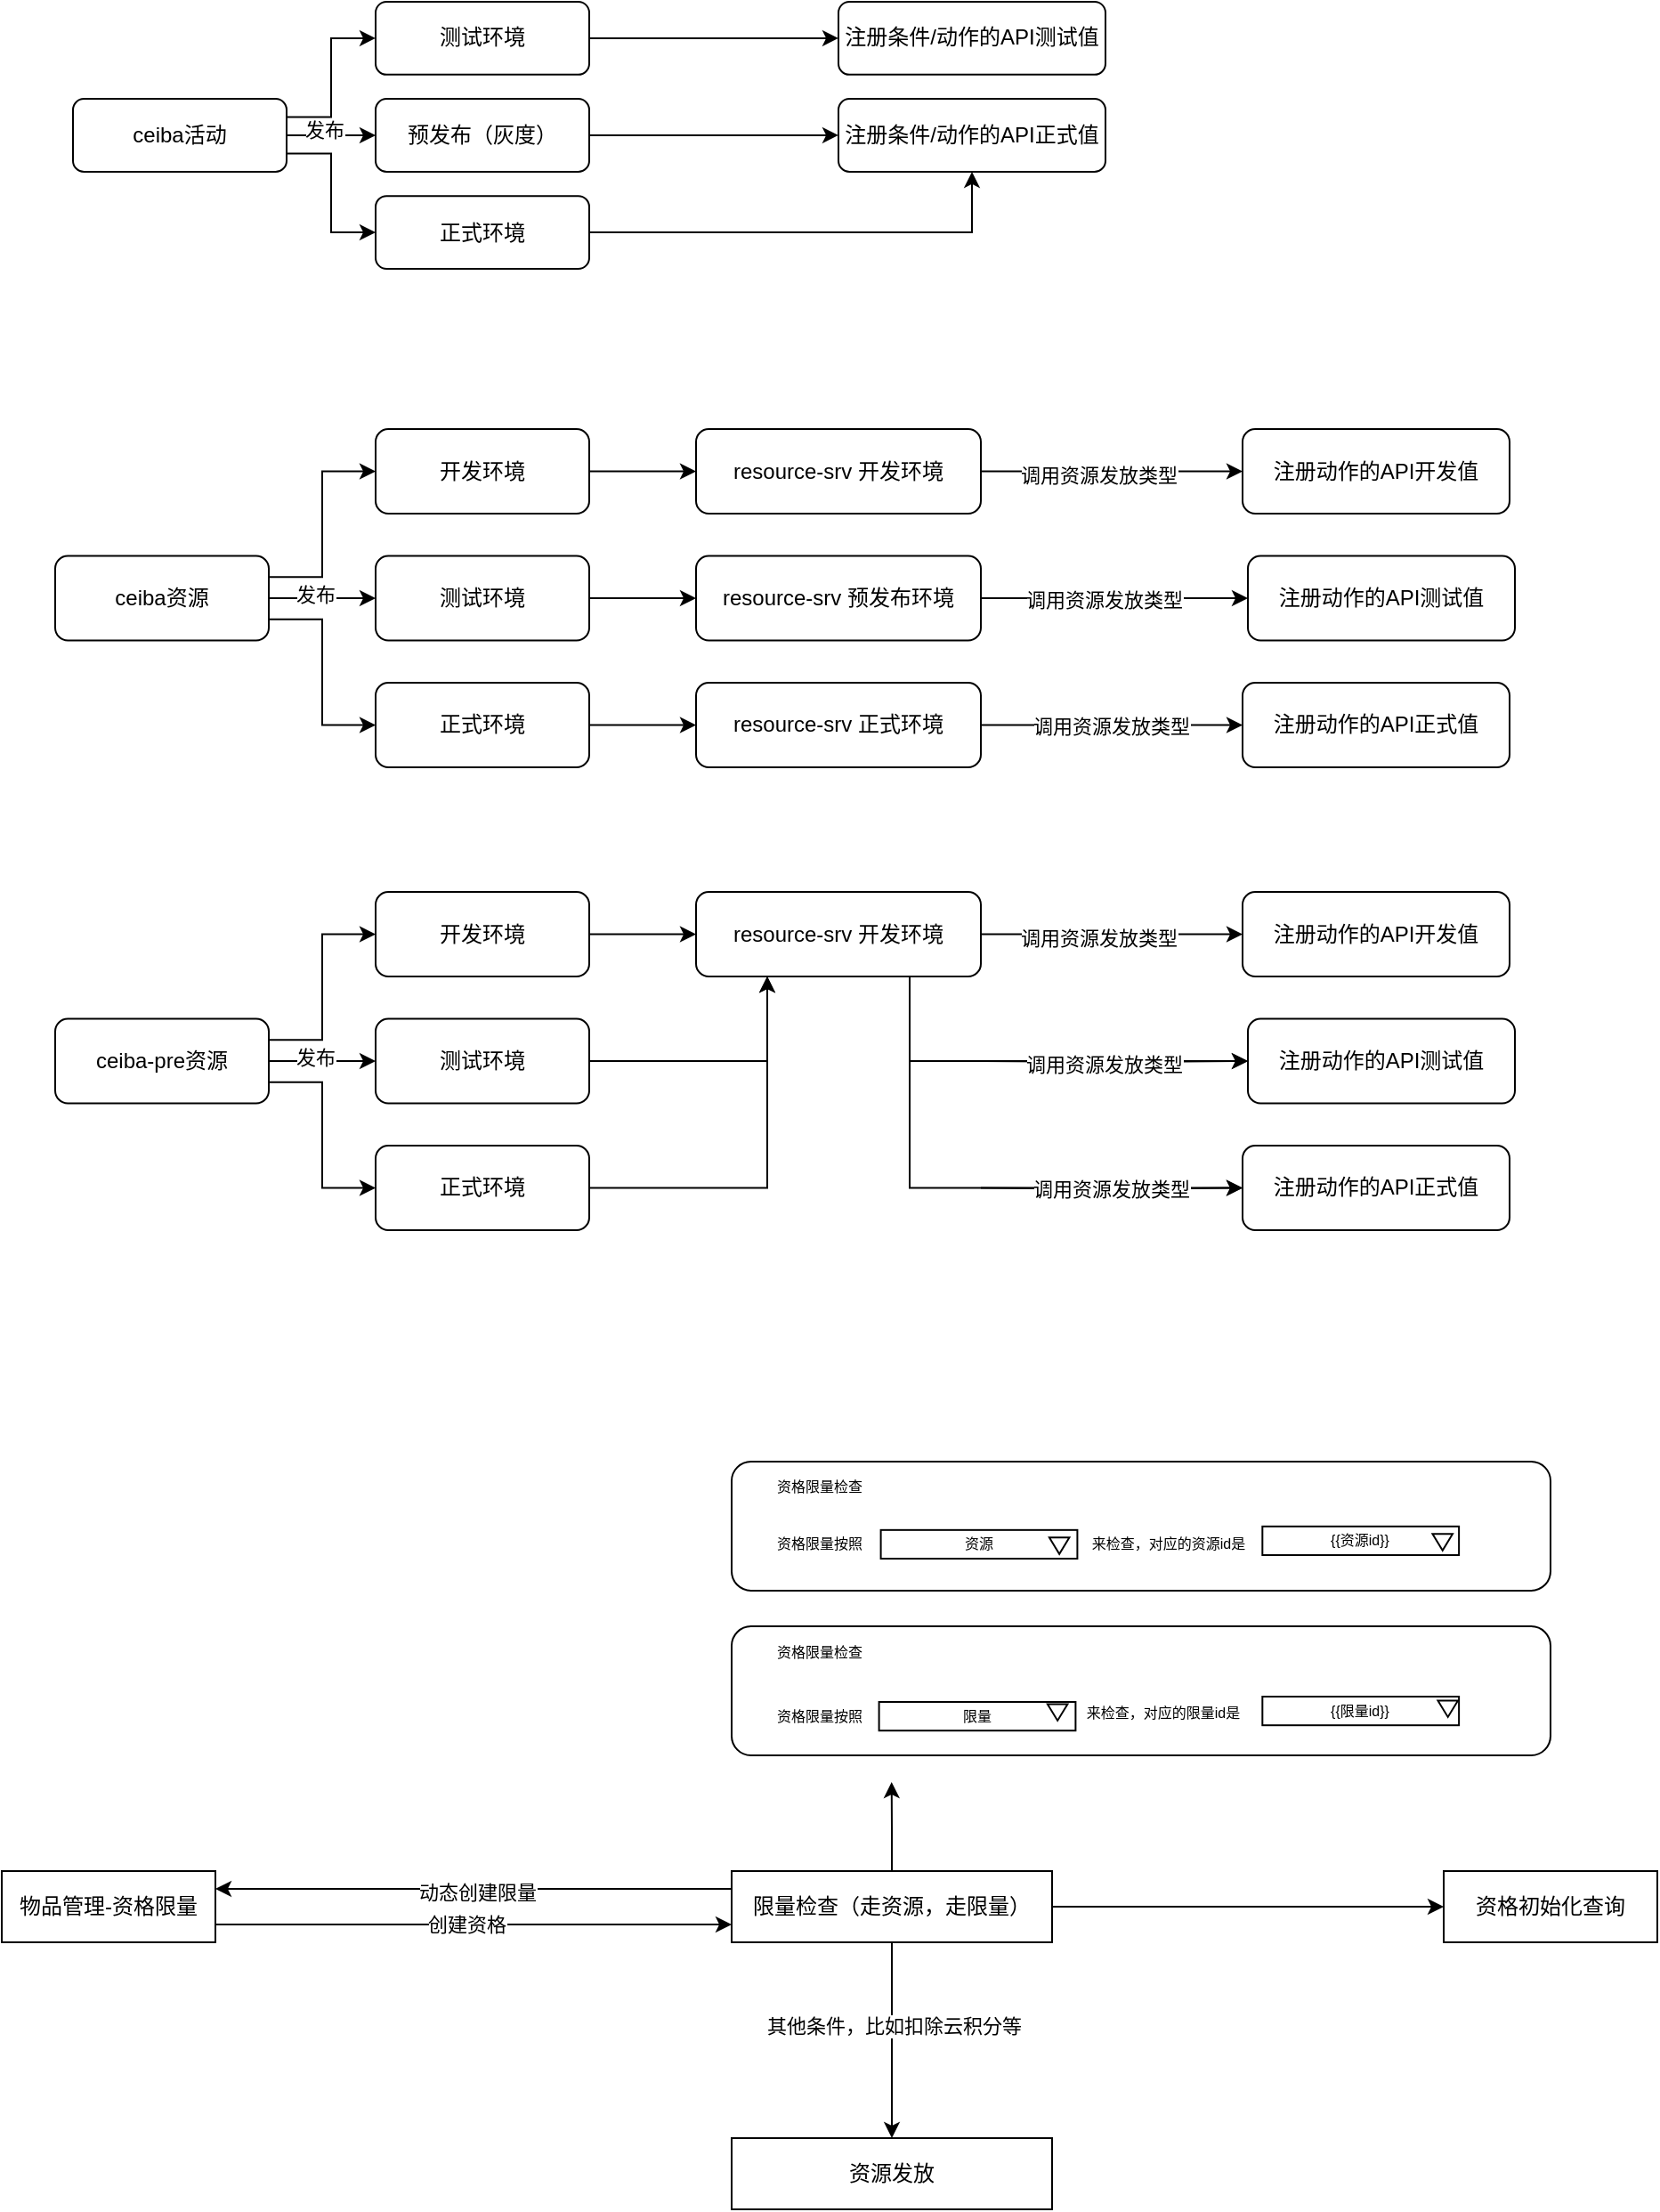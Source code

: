 <mxfile version="24.4.4" type="github">
  <diagram name="Page-1" id="-2MPfPXkSiiVKLxUfJAF">
    <mxGraphModel dx="1185" dy="647" grid="1" gridSize="10" guides="1" tooltips="1" connect="1" arrows="1" fold="1" page="1" pageScale="1" pageWidth="827" pageHeight="1169" math="0" shadow="0">
      <root>
        <mxCell id="0" />
        <mxCell id="1" parent="0" />
        <mxCell id="w0ZLAHAjlqKFtDmCD01x-73" value="" style="group" vertex="1" connectable="0" parent="1">
          <mxGeometry x="160" y="720" width="820" height="190" as="geometry" />
        </mxCell>
        <mxCell id="w0ZLAHAjlqKFtDmCD01x-19" style="edgeStyle=orthogonalEdgeStyle;rounded=0;orthogonalLoop=1;jettySize=auto;html=1;exitX=1;exitY=0.5;exitDx=0;exitDy=0;entryX=0;entryY=0.5;entryDx=0;entryDy=0;" edge="1" parent="w0ZLAHAjlqKFtDmCD01x-73" source="w0ZLAHAjlqKFtDmCD01x-9" target="w0ZLAHAjlqKFtDmCD01x-11">
          <mxGeometry relative="1" as="geometry" />
        </mxCell>
        <mxCell id="w0ZLAHAjlqKFtDmCD01x-20" value="发布" style="edgeLabel;html=1;align=center;verticalAlign=middle;resizable=0;points=[];" vertex="1" connectable="0" parent="w0ZLAHAjlqKFtDmCD01x-19">
          <mxGeometry x="-0.144" y="2" relative="1" as="geometry">
            <mxPoint as="offset" />
          </mxGeometry>
        </mxCell>
        <mxCell id="w0ZLAHAjlqKFtDmCD01x-25" style="edgeStyle=orthogonalEdgeStyle;rounded=0;orthogonalLoop=1;jettySize=auto;html=1;exitX=1;exitY=0.25;exitDx=0;exitDy=0;entryX=0;entryY=0.5;entryDx=0;entryDy=0;" edge="1" parent="w0ZLAHAjlqKFtDmCD01x-73" source="w0ZLAHAjlqKFtDmCD01x-9" target="w0ZLAHAjlqKFtDmCD01x-10">
          <mxGeometry relative="1" as="geometry" />
        </mxCell>
        <mxCell id="w0ZLAHAjlqKFtDmCD01x-26" style="edgeStyle=orthogonalEdgeStyle;rounded=0;orthogonalLoop=1;jettySize=auto;html=1;exitX=1;exitY=0.75;exitDx=0;exitDy=0;entryX=0;entryY=0.5;entryDx=0;entryDy=0;" edge="1" parent="w0ZLAHAjlqKFtDmCD01x-73" source="w0ZLAHAjlqKFtDmCD01x-9" target="w0ZLAHAjlqKFtDmCD01x-12">
          <mxGeometry relative="1" as="geometry" />
        </mxCell>
        <mxCell id="w0ZLAHAjlqKFtDmCD01x-9" value="ceiba资源" style="rounded=1;whiteSpace=wrap;html=1;" vertex="1" parent="w0ZLAHAjlqKFtDmCD01x-73">
          <mxGeometry y="71.25" width="120" height="47.5" as="geometry" />
        </mxCell>
        <mxCell id="w0ZLAHAjlqKFtDmCD01x-27" style="edgeStyle=orthogonalEdgeStyle;rounded=0;orthogonalLoop=1;jettySize=auto;html=1;exitX=1;exitY=0.5;exitDx=0;exitDy=0;" edge="1" parent="w0ZLAHAjlqKFtDmCD01x-73" source="w0ZLAHAjlqKFtDmCD01x-10" target="w0ZLAHAjlqKFtDmCD01x-13">
          <mxGeometry relative="1" as="geometry" />
        </mxCell>
        <mxCell id="w0ZLAHAjlqKFtDmCD01x-10" value="开发环境" style="rounded=1;whiteSpace=wrap;html=1;" vertex="1" parent="w0ZLAHAjlqKFtDmCD01x-73">
          <mxGeometry x="180" width="120" height="47.5" as="geometry" />
        </mxCell>
        <mxCell id="w0ZLAHAjlqKFtDmCD01x-28" style="edgeStyle=orthogonalEdgeStyle;rounded=0;orthogonalLoop=1;jettySize=auto;html=1;exitX=1;exitY=0.5;exitDx=0;exitDy=0;entryX=0;entryY=0.5;entryDx=0;entryDy=0;" edge="1" parent="w0ZLAHAjlqKFtDmCD01x-73" source="w0ZLAHAjlqKFtDmCD01x-11" target="w0ZLAHAjlqKFtDmCD01x-14">
          <mxGeometry relative="1" as="geometry" />
        </mxCell>
        <mxCell id="w0ZLAHAjlqKFtDmCD01x-11" value="测试环境" style="rounded=1;whiteSpace=wrap;html=1;" vertex="1" parent="w0ZLAHAjlqKFtDmCD01x-73">
          <mxGeometry x="180" y="71.25" width="120" height="47.5" as="geometry" />
        </mxCell>
        <mxCell id="w0ZLAHAjlqKFtDmCD01x-29" style="edgeStyle=orthogonalEdgeStyle;rounded=0;orthogonalLoop=1;jettySize=auto;html=1;exitX=1;exitY=0.5;exitDx=0;exitDy=0;" edge="1" parent="w0ZLAHAjlqKFtDmCD01x-73" source="w0ZLAHAjlqKFtDmCD01x-12" target="w0ZLAHAjlqKFtDmCD01x-15">
          <mxGeometry relative="1" as="geometry" />
        </mxCell>
        <mxCell id="w0ZLAHAjlqKFtDmCD01x-12" value="正式环境" style="rounded=1;whiteSpace=wrap;html=1;" vertex="1" parent="w0ZLAHAjlqKFtDmCD01x-73">
          <mxGeometry x="180" y="142.5" width="120" height="47.5" as="geometry" />
        </mxCell>
        <mxCell id="w0ZLAHAjlqKFtDmCD01x-30" style="edgeStyle=orthogonalEdgeStyle;rounded=0;orthogonalLoop=1;jettySize=auto;html=1;exitX=1;exitY=0.5;exitDx=0;exitDy=0;" edge="1" parent="w0ZLAHAjlqKFtDmCD01x-73" source="w0ZLAHAjlqKFtDmCD01x-13" target="w0ZLAHAjlqKFtDmCD01x-16">
          <mxGeometry relative="1" as="geometry" />
        </mxCell>
        <mxCell id="w0ZLAHAjlqKFtDmCD01x-33" value="调用资源发放类型" style="edgeLabel;html=1;align=center;verticalAlign=middle;resizable=0;points=[];" vertex="1" connectable="0" parent="w0ZLAHAjlqKFtDmCD01x-30">
          <mxGeometry x="-0.111" y="-2" relative="1" as="geometry">
            <mxPoint as="offset" />
          </mxGeometry>
        </mxCell>
        <mxCell id="w0ZLAHAjlqKFtDmCD01x-13" value="resource-srv 开发环境" style="rounded=1;whiteSpace=wrap;html=1;" vertex="1" parent="w0ZLAHAjlqKFtDmCD01x-73">
          <mxGeometry x="360" width="160" height="47.5" as="geometry" />
        </mxCell>
        <mxCell id="w0ZLAHAjlqKFtDmCD01x-31" style="edgeStyle=orthogonalEdgeStyle;rounded=0;orthogonalLoop=1;jettySize=auto;html=1;exitX=1;exitY=0.5;exitDx=0;exitDy=0;entryX=0;entryY=0.5;entryDx=0;entryDy=0;" edge="1" parent="w0ZLAHAjlqKFtDmCD01x-73" source="w0ZLAHAjlqKFtDmCD01x-14" target="w0ZLAHAjlqKFtDmCD01x-17">
          <mxGeometry relative="1" as="geometry" />
        </mxCell>
        <mxCell id="w0ZLAHAjlqKFtDmCD01x-34" value="&lt;span style=&quot;color: rgba(0, 0, 0, 0); font-family: monospace; font-size: 0px; text-align: start; background-color: rgb(251, 251, 251);&quot;&gt;%3CmxGraphModel%3E%3Croot%3E%3CmxCell%20id%3D%220%22%2F%3E%3CmxCell%20id%3D%221%22%20parent%3D%220%22%2F%3E%3CmxCell%20id%3D%222%22%20value%3D%22%E8%B0%83%E7%94%A8%E8%B5%84%E6%BA%90%E5%8F%91%E6%94%BE%E7%B1%BB%E5%9E%8B%22%20style%3D%22edgeLabel%3Bhtml%3D1%3Balign%3Dcenter%3BverticalAlign%3Dmiddle%3Bresizable%3D0%3Bpoints%3D%5B%5D%3B%22%20vertex%3D%221%22%20connectable%3D%220%22%20parent%3D%221%22%3E%3CmxGeometry%20x%3D%22745%22%20y%3D%22742%22%20as%3D%22geometry%22%2F%3E%3C%2FmxCell%3E%3C%2Froot%3E%3C%2FmxGraphModel%3E&lt;/span&gt;" style="edgeLabel;html=1;align=center;verticalAlign=middle;resizable=0;points=[];" vertex="1" connectable="0" parent="w0ZLAHAjlqKFtDmCD01x-31">
          <mxGeometry x="-0.164" y="-1" relative="1" as="geometry">
            <mxPoint as="offset" />
          </mxGeometry>
        </mxCell>
        <mxCell id="w0ZLAHAjlqKFtDmCD01x-36" value="&lt;span style=&quot;color: rgba(0, 0, 0, 0); font-family: monospace; font-size: 0px; text-align: start; background-color: rgb(251, 251, 251);&quot;&gt;%3CmxGraphModel%3E%3Croot%3E%3CmxCell%20id%3D%220%22%2F%3E%3CmxCell%20id%3D%221%22%20parent%3D%220%22%2F%3E%3CmxCell%20id%3D%222%22%20value%3D%22%E8%B0%83%E7%94%A8%E8%B5%84%E6%BA%90%E5%8F%91%E6%94%BE%E7%B1%BB%E5%9E%8B%22%20style%3D%22edgeLabel%3Bhtml%3D1%3Balign%3Dcenter%3BverticalAlign%3Dmiddle%3Bresizable%3D0%3Bpoints%3D%5B%5D%3B%22%20vertex%3D%221%22%20connectable%3D%220%22%20parent%3D%221%22%3E%3CmxGeometry%20x%3D%22745%22%20y%3D%22742%22%20as%3D%22geometry%22%2F%3E%3C%2FmxCell%3E%3C%2Froot%3E%3C%2FmxGraphModel%3E&lt;/span&gt;" style="edgeLabel;html=1;align=center;verticalAlign=middle;resizable=0;points=[];" vertex="1" connectable="0" parent="w0ZLAHAjlqKFtDmCD01x-31">
          <mxGeometry x="-0.111" y="2" relative="1" as="geometry">
            <mxPoint as="offset" />
          </mxGeometry>
        </mxCell>
        <mxCell id="w0ZLAHAjlqKFtDmCD01x-37" value="调用资源发放类型" style="edgeLabel;html=1;align=center;verticalAlign=middle;resizable=0;points=[];" vertex="1" connectable="0" parent="w0ZLAHAjlqKFtDmCD01x-31">
          <mxGeometry x="-0.084" y="-1" relative="1" as="geometry">
            <mxPoint as="offset" />
          </mxGeometry>
        </mxCell>
        <mxCell id="w0ZLAHAjlqKFtDmCD01x-14" value="resource-srv 预发布环境" style="rounded=1;whiteSpace=wrap;html=1;" vertex="1" parent="w0ZLAHAjlqKFtDmCD01x-73">
          <mxGeometry x="360" y="71.25" width="160" height="47.5" as="geometry" />
        </mxCell>
        <mxCell id="w0ZLAHAjlqKFtDmCD01x-32" style="edgeStyle=orthogonalEdgeStyle;rounded=0;orthogonalLoop=1;jettySize=auto;html=1;exitX=1;exitY=0.5;exitDx=0;exitDy=0;" edge="1" parent="w0ZLAHAjlqKFtDmCD01x-73" source="w0ZLAHAjlqKFtDmCD01x-15" target="w0ZLAHAjlqKFtDmCD01x-18">
          <mxGeometry relative="1" as="geometry" />
        </mxCell>
        <mxCell id="w0ZLAHAjlqKFtDmCD01x-38" value="调用资源发放类型" style="edgeLabel;html=1;align=center;verticalAlign=middle;resizable=0;points=[];" vertex="1" connectable="0" parent="w0ZLAHAjlqKFtDmCD01x-32">
          <mxGeometry x="-0.011" relative="1" as="geometry">
            <mxPoint as="offset" />
          </mxGeometry>
        </mxCell>
        <mxCell id="w0ZLAHAjlqKFtDmCD01x-15" value="resource-srv 正式环境" style="rounded=1;whiteSpace=wrap;html=1;" vertex="1" parent="w0ZLAHAjlqKFtDmCD01x-73">
          <mxGeometry x="360" y="142.5" width="160" height="47.5" as="geometry" />
        </mxCell>
        <mxCell id="w0ZLAHAjlqKFtDmCD01x-16" value="注册动作的API开发值" style="rounded=1;whiteSpace=wrap;html=1;" vertex="1" parent="w0ZLAHAjlqKFtDmCD01x-73">
          <mxGeometry x="667" width="150" height="47.5" as="geometry" />
        </mxCell>
        <mxCell id="w0ZLAHAjlqKFtDmCD01x-17" value="注册动作的API测试值" style="rounded=1;whiteSpace=wrap;html=1;" vertex="1" parent="w0ZLAHAjlqKFtDmCD01x-73">
          <mxGeometry x="670" y="71.25" width="150" height="47.5" as="geometry" />
        </mxCell>
        <mxCell id="w0ZLAHAjlqKFtDmCD01x-18" value="注册动作的API正式值" style="rounded=1;whiteSpace=wrap;html=1;" vertex="1" parent="w0ZLAHAjlqKFtDmCD01x-73">
          <mxGeometry x="667" y="142.5" width="150" height="47.5" as="geometry" />
        </mxCell>
        <mxCell id="w0ZLAHAjlqKFtDmCD01x-74" value="" style="group" vertex="1" connectable="0" parent="1">
          <mxGeometry x="160" y="980" width="820" height="190" as="geometry" />
        </mxCell>
        <mxCell id="w0ZLAHAjlqKFtDmCD01x-42" style="edgeStyle=orthogonalEdgeStyle;rounded=0;orthogonalLoop=1;jettySize=auto;html=1;exitX=1;exitY=0.5;exitDx=0;exitDy=0;entryX=0;entryY=0.5;entryDx=0;entryDy=0;" edge="1" parent="w0ZLAHAjlqKFtDmCD01x-74" source="w0ZLAHAjlqKFtDmCD01x-46" target="w0ZLAHAjlqKFtDmCD01x-50">
          <mxGeometry relative="1" as="geometry" />
        </mxCell>
        <mxCell id="w0ZLAHAjlqKFtDmCD01x-43" value="发布" style="edgeLabel;html=1;align=center;verticalAlign=middle;resizable=0;points=[];" vertex="1" connectable="0" parent="w0ZLAHAjlqKFtDmCD01x-42">
          <mxGeometry x="-0.144" y="2" relative="1" as="geometry">
            <mxPoint as="offset" />
          </mxGeometry>
        </mxCell>
        <mxCell id="w0ZLAHAjlqKFtDmCD01x-44" style="edgeStyle=orthogonalEdgeStyle;rounded=0;orthogonalLoop=1;jettySize=auto;html=1;exitX=1;exitY=0.25;exitDx=0;exitDy=0;entryX=0;entryY=0.5;entryDx=0;entryDy=0;" edge="1" parent="w0ZLAHAjlqKFtDmCD01x-74" source="w0ZLAHAjlqKFtDmCD01x-46" target="w0ZLAHAjlqKFtDmCD01x-48">
          <mxGeometry relative="1" as="geometry" />
        </mxCell>
        <mxCell id="w0ZLAHAjlqKFtDmCD01x-45" style="edgeStyle=orthogonalEdgeStyle;rounded=0;orthogonalLoop=1;jettySize=auto;html=1;exitX=1;exitY=0.75;exitDx=0;exitDy=0;entryX=0;entryY=0.5;entryDx=0;entryDy=0;" edge="1" parent="w0ZLAHAjlqKFtDmCD01x-74" source="w0ZLAHAjlqKFtDmCD01x-46" target="w0ZLAHAjlqKFtDmCD01x-52">
          <mxGeometry relative="1" as="geometry" />
        </mxCell>
        <mxCell id="w0ZLAHAjlqKFtDmCD01x-46" value="ceiba-pre资源" style="rounded=1;whiteSpace=wrap;html=1;" vertex="1" parent="w0ZLAHAjlqKFtDmCD01x-74">
          <mxGeometry y="71.25" width="120" height="47.5" as="geometry" />
        </mxCell>
        <mxCell id="w0ZLAHAjlqKFtDmCD01x-47" style="edgeStyle=orthogonalEdgeStyle;rounded=0;orthogonalLoop=1;jettySize=auto;html=1;exitX=1;exitY=0.5;exitDx=0;exitDy=0;" edge="1" parent="w0ZLAHAjlqKFtDmCD01x-74" source="w0ZLAHAjlqKFtDmCD01x-48" target="w0ZLAHAjlqKFtDmCD01x-55">
          <mxGeometry relative="1" as="geometry" />
        </mxCell>
        <mxCell id="w0ZLAHAjlqKFtDmCD01x-48" value="开发环境" style="rounded=1;whiteSpace=wrap;html=1;" vertex="1" parent="w0ZLAHAjlqKFtDmCD01x-74">
          <mxGeometry x="180" width="120" height="47.5" as="geometry" />
        </mxCell>
        <mxCell id="w0ZLAHAjlqKFtDmCD01x-68" style="edgeStyle=orthogonalEdgeStyle;rounded=0;orthogonalLoop=1;jettySize=auto;html=1;exitX=1;exitY=0.5;exitDx=0;exitDy=0;entryX=0.25;entryY=1;entryDx=0;entryDy=0;" edge="1" parent="w0ZLAHAjlqKFtDmCD01x-74" source="w0ZLAHAjlqKFtDmCD01x-50" target="w0ZLAHAjlqKFtDmCD01x-55">
          <mxGeometry relative="1" as="geometry" />
        </mxCell>
        <mxCell id="w0ZLAHAjlqKFtDmCD01x-50" value="测试环境" style="rounded=1;whiteSpace=wrap;html=1;" vertex="1" parent="w0ZLAHAjlqKFtDmCD01x-74">
          <mxGeometry x="180" y="71.25" width="120" height="47.5" as="geometry" />
        </mxCell>
        <mxCell id="w0ZLAHAjlqKFtDmCD01x-69" style="edgeStyle=orthogonalEdgeStyle;rounded=0;orthogonalLoop=1;jettySize=auto;html=1;exitX=1;exitY=0.5;exitDx=0;exitDy=0;entryX=0.25;entryY=1;entryDx=0;entryDy=0;" edge="1" parent="w0ZLAHAjlqKFtDmCD01x-74" source="w0ZLAHAjlqKFtDmCD01x-52" target="w0ZLAHAjlqKFtDmCD01x-55">
          <mxGeometry relative="1" as="geometry" />
        </mxCell>
        <mxCell id="w0ZLAHAjlqKFtDmCD01x-52" value="正式环境" style="rounded=1;whiteSpace=wrap;html=1;" vertex="1" parent="w0ZLAHAjlqKFtDmCD01x-74">
          <mxGeometry x="180" y="142.5" width="120" height="47.5" as="geometry" />
        </mxCell>
        <mxCell id="w0ZLAHAjlqKFtDmCD01x-53" style="edgeStyle=orthogonalEdgeStyle;rounded=0;orthogonalLoop=1;jettySize=auto;html=1;exitX=1;exitY=0.5;exitDx=0;exitDy=0;" edge="1" parent="w0ZLAHAjlqKFtDmCD01x-74" source="w0ZLAHAjlqKFtDmCD01x-55" target="w0ZLAHAjlqKFtDmCD01x-64">
          <mxGeometry relative="1" as="geometry" />
        </mxCell>
        <mxCell id="w0ZLAHAjlqKFtDmCD01x-54" value="调用资源发放类型" style="edgeLabel;html=1;align=center;verticalAlign=middle;resizable=0;points=[];" vertex="1" connectable="0" parent="w0ZLAHAjlqKFtDmCD01x-53">
          <mxGeometry x="-0.111" y="-2" relative="1" as="geometry">
            <mxPoint as="offset" />
          </mxGeometry>
        </mxCell>
        <mxCell id="w0ZLAHAjlqKFtDmCD01x-71" style="edgeStyle=orthogonalEdgeStyle;rounded=0;orthogonalLoop=1;jettySize=auto;html=1;exitX=0.75;exitY=1;exitDx=0;exitDy=0;entryX=0;entryY=0.5;entryDx=0;entryDy=0;" edge="1" parent="w0ZLAHAjlqKFtDmCD01x-74" source="w0ZLAHAjlqKFtDmCD01x-55" target="w0ZLAHAjlqKFtDmCD01x-65">
          <mxGeometry relative="1" as="geometry" />
        </mxCell>
        <mxCell id="w0ZLAHAjlqKFtDmCD01x-72" style="edgeStyle=orthogonalEdgeStyle;rounded=0;orthogonalLoop=1;jettySize=auto;html=1;exitX=0.75;exitY=1;exitDx=0;exitDy=0;entryX=0;entryY=0.5;entryDx=0;entryDy=0;" edge="1" parent="w0ZLAHAjlqKFtDmCD01x-74" source="w0ZLAHAjlqKFtDmCD01x-55" target="w0ZLAHAjlqKFtDmCD01x-66">
          <mxGeometry relative="1" as="geometry" />
        </mxCell>
        <mxCell id="w0ZLAHAjlqKFtDmCD01x-55" value="resource-srv 开发环境" style="rounded=1;whiteSpace=wrap;html=1;" vertex="1" parent="w0ZLAHAjlqKFtDmCD01x-74">
          <mxGeometry x="360" width="160" height="47.5" as="geometry" />
        </mxCell>
        <mxCell id="w0ZLAHAjlqKFtDmCD01x-56" style="edgeStyle=orthogonalEdgeStyle;rounded=0;orthogonalLoop=1;jettySize=auto;html=1;exitX=1;exitY=0.5;exitDx=0;exitDy=0;entryX=0;entryY=0.5;entryDx=0;entryDy=0;" edge="1" parent="w0ZLAHAjlqKFtDmCD01x-74" target="w0ZLAHAjlqKFtDmCD01x-65">
          <mxGeometry relative="1" as="geometry">
            <mxPoint x="520" y="95" as="sourcePoint" />
          </mxGeometry>
        </mxCell>
        <mxCell id="w0ZLAHAjlqKFtDmCD01x-57" value="&lt;span style=&quot;color: rgba(0, 0, 0, 0); font-family: monospace; font-size: 0px; text-align: start; background-color: rgb(251, 251, 251);&quot;&gt;%3CmxGraphModel%3E%3Croot%3E%3CmxCell%20id%3D%220%22%2F%3E%3CmxCell%20id%3D%221%22%20parent%3D%220%22%2F%3E%3CmxCell%20id%3D%222%22%20value%3D%22%E8%B0%83%E7%94%A8%E8%B5%84%E6%BA%90%E5%8F%91%E6%94%BE%E7%B1%BB%E5%9E%8B%22%20style%3D%22edgeLabel%3Bhtml%3D1%3Balign%3Dcenter%3BverticalAlign%3Dmiddle%3Bresizable%3D0%3Bpoints%3D%5B%5D%3B%22%20vertex%3D%221%22%20connectable%3D%220%22%20parent%3D%221%22%3E%3CmxGeometry%20x%3D%22745%22%20y%3D%22742%22%20as%3D%22geometry%22%2F%3E%3C%2FmxCell%3E%3C%2Froot%3E%3C%2FmxGraphModel%3E&lt;/span&gt;" style="edgeLabel;html=1;align=center;verticalAlign=middle;resizable=0;points=[];" vertex="1" connectable="0" parent="w0ZLAHAjlqKFtDmCD01x-56">
          <mxGeometry x="-0.164" y="-1" relative="1" as="geometry">
            <mxPoint as="offset" />
          </mxGeometry>
        </mxCell>
        <mxCell id="w0ZLAHAjlqKFtDmCD01x-58" value="&lt;span style=&quot;color: rgba(0, 0, 0, 0); font-family: monospace; font-size: 0px; text-align: start; background-color: rgb(251, 251, 251);&quot;&gt;%3CmxGraphModel%3E%3Croot%3E%3CmxCell%20id%3D%220%22%2F%3E%3CmxCell%20id%3D%221%22%20parent%3D%220%22%2F%3E%3CmxCell%20id%3D%222%22%20value%3D%22%E8%B0%83%E7%94%A8%E8%B5%84%E6%BA%90%E5%8F%91%E6%94%BE%E7%B1%BB%E5%9E%8B%22%20style%3D%22edgeLabel%3Bhtml%3D1%3Balign%3Dcenter%3BverticalAlign%3Dmiddle%3Bresizable%3D0%3Bpoints%3D%5B%5D%3B%22%20vertex%3D%221%22%20connectable%3D%220%22%20parent%3D%221%22%3E%3CmxGeometry%20x%3D%22745%22%20y%3D%22742%22%20as%3D%22geometry%22%2F%3E%3C%2FmxCell%3E%3C%2Froot%3E%3C%2FmxGraphModel%3E&lt;/span&gt;" style="edgeLabel;html=1;align=center;verticalAlign=middle;resizable=0;points=[];" vertex="1" connectable="0" parent="w0ZLAHAjlqKFtDmCD01x-56">
          <mxGeometry x="-0.111" y="2" relative="1" as="geometry">
            <mxPoint as="offset" />
          </mxGeometry>
        </mxCell>
        <mxCell id="w0ZLAHAjlqKFtDmCD01x-59" value="调用资源发放类型" style="edgeLabel;html=1;align=center;verticalAlign=middle;resizable=0;points=[];" vertex="1" connectable="0" parent="w0ZLAHAjlqKFtDmCD01x-56">
          <mxGeometry x="-0.084" y="-1" relative="1" as="geometry">
            <mxPoint as="offset" />
          </mxGeometry>
        </mxCell>
        <mxCell id="w0ZLAHAjlqKFtDmCD01x-61" style="edgeStyle=orthogonalEdgeStyle;rounded=0;orthogonalLoop=1;jettySize=auto;html=1;exitX=1;exitY=0.5;exitDx=0;exitDy=0;" edge="1" parent="w0ZLAHAjlqKFtDmCD01x-74" target="w0ZLAHAjlqKFtDmCD01x-66">
          <mxGeometry relative="1" as="geometry">
            <mxPoint x="520" y="166.25" as="sourcePoint" />
          </mxGeometry>
        </mxCell>
        <mxCell id="w0ZLAHAjlqKFtDmCD01x-62" value="调用资源发放类型" style="edgeLabel;html=1;align=center;verticalAlign=middle;resizable=0;points=[];" vertex="1" connectable="0" parent="w0ZLAHAjlqKFtDmCD01x-61">
          <mxGeometry x="-0.011" relative="1" as="geometry">
            <mxPoint as="offset" />
          </mxGeometry>
        </mxCell>
        <mxCell id="w0ZLAHAjlqKFtDmCD01x-64" value="注册动作的API开发值" style="rounded=1;whiteSpace=wrap;html=1;" vertex="1" parent="w0ZLAHAjlqKFtDmCD01x-74">
          <mxGeometry x="667" width="150" height="47.5" as="geometry" />
        </mxCell>
        <mxCell id="w0ZLAHAjlqKFtDmCD01x-65" value="注册动作的API测试值" style="rounded=1;whiteSpace=wrap;html=1;" vertex="1" parent="w0ZLAHAjlqKFtDmCD01x-74">
          <mxGeometry x="670" y="71.25" width="150" height="47.5" as="geometry" />
        </mxCell>
        <mxCell id="w0ZLAHAjlqKFtDmCD01x-66" value="注册动作的API正式值" style="rounded=1;whiteSpace=wrap;html=1;" vertex="1" parent="w0ZLAHAjlqKFtDmCD01x-74">
          <mxGeometry x="667" y="142.5" width="150" height="47.5" as="geometry" />
        </mxCell>
        <mxCell id="w0ZLAHAjlqKFtDmCD01x-75" value="" style="group" vertex="1" connectable="0" parent="1">
          <mxGeometry x="170" y="480" width="580" height="150" as="geometry" />
        </mxCell>
        <mxCell id="w0ZLAHAjlqKFtDmCD01x-21" style="edgeStyle=orthogonalEdgeStyle;rounded=0;orthogonalLoop=1;jettySize=auto;html=1;exitX=1;exitY=0.5;exitDx=0;exitDy=0;entryX=0;entryY=0.5;entryDx=0;entryDy=0;" edge="1" parent="w0ZLAHAjlqKFtDmCD01x-75" source="w0ZLAHAjlqKFtDmCD01x-2" target="w0ZLAHAjlqKFtDmCD01x-4">
          <mxGeometry relative="1" as="geometry" />
        </mxCell>
        <mxCell id="w0ZLAHAjlqKFtDmCD01x-22" value="发布" style="edgeLabel;html=1;align=center;verticalAlign=middle;resizable=0;points=[];" vertex="1" connectable="0" parent="w0ZLAHAjlqKFtDmCD01x-21">
          <mxGeometry x="-0.173" y="3" relative="1" as="geometry">
            <mxPoint as="offset" />
          </mxGeometry>
        </mxCell>
        <mxCell id="w0ZLAHAjlqKFtDmCD01x-23" style="edgeStyle=orthogonalEdgeStyle;rounded=0;orthogonalLoop=1;jettySize=auto;html=1;exitX=1;exitY=0.25;exitDx=0;exitDy=0;entryX=0;entryY=0.5;entryDx=0;entryDy=0;" edge="1" parent="w0ZLAHAjlqKFtDmCD01x-75" source="w0ZLAHAjlqKFtDmCD01x-2" target="w0ZLAHAjlqKFtDmCD01x-3">
          <mxGeometry relative="1" as="geometry" />
        </mxCell>
        <mxCell id="w0ZLAHAjlqKFtDmCD01x-24" style="edgeStyle=orthogonalEdgeStyle;rounded=0;orthogonalLoop=1;jettySize=auto;html=1;exitX=1;exitY=0.75;exitDx=0;exitDy=0;entryX=0;entryY=0.5;entryDx=0;entryDy=0;" edge="1" parent="w0ZLAHAjlqKFtDmCD01x-75" source="w0ZLAHAjlqKFtDmCD01x-2" target="w0ZLAHAjlqKFtDmCD01x-5">
          <mxGeometry relative="1" as="geometry" />
        </mxCell>
        <mxCell id="w0ZLAHAjlqKFtDmCD01x-2" value="ceiba活动" style="rounded=1;whiteSpace=wrap;html=1;" vertex="1" parent="w0ZLAHAjlqKFtDmCD01x-75">
          <mxGeometry y="54.545" width="120" height="40.909" as="geometry" />
        </mxCell>
        <mxCell id="w0ZLAHAjlqKFtDmCD01x-39" style="edgeStyle=orthogonalEdgeStyle;rounded=0;orthogonalLoop=1;jettySize=auto;html=1;exitX=1;exitY=0.5;exitDx=0;exitDy=0;" edge="1" parent="w0ZLAHAjlqKFtDmCD01x-75" source="w0ZLAHAjlqKFtDmCD01x-3" target="w0ZLAHAjlqKFtDmCD01x-6">
          <mxGeometry relative="1" as="geometry" />
        </mxCell>
        <mxCell id="w0ZLAHAjlqKFtDmCD01x-3" value="测试环境" style="rounded=1;whiteSpace=wrap;html=1;" vertex="1" parent="w0ZLAHAjlqKFtDmCD01x-75">
          <mxGeometry x="170" width="120" height="40.909" as="geometry" />
        </mxCell>
        <mxCell id="w0ZLAHAjlqKFtDmCD01x-40" style="edgeStyle=orthogonalEdgeStyle;rounded=0;orthogonalLoop=1;jettySize=auto;html=1;exitX=1;exitY=0.5;exitDx=0;exitDy=0;" edge="1" parent="w0ZLAHAjlqKFtDmCD01x-75" source="w0ZLAHAjlqKFtDmCD01x-4" target="w0ZLAHAjlqKFtDmCD01x-7">
          <mxGeometry relative="1" as="geometry" />
        </mxCell>
        <mxCell id="w0ZLAHAjlqKFtDmCD01x-4" value="预发布（灰度）" style="rounded=1;whiteSpace=wrap;html=1;" vertex="1" parent="w0ZLAHAjlqKFtDmCD01x-75">
          <mxGeometry x="170" y="54.545" width="120" height="40.909" as="geometry" />
        </mxCell>
        <mxCell id="w0ZLAHAjlqKFtDmCD01x-41" style="edgeStyle=orthogonalEdgeStyle;rounded=0;orthogonalLoop=1;jettySize=auto;html=1;exitX=1;exitY=0.5;exitDx=0;exitDy=0;" edge="1" parent="w0ZLAHAjlqKFtDmCD01x-75" source="w0ZLAHAjlqKFtDmCD01x-5" target="w0ZLAHAjlqKFtDmCD01x-7">
          <mxGeometry relative="1" as="geometry" />
        </mxCell>
        <mxCell id="w0ZLAHAjlqKFtDmCD01x-5" value="正式环境" style="rounded=1;whiteSpace=wrap;html=1;" vertex="1" parent="w0ZLAHAjlqKFtDmCD01x-75">
          <mxGeometry x="170" y="109.091" width="120" height="40.909" as="geometry" />
        </mxCell>
        <mxCell id="w0ZLAHAjlqKFtDmCD01x-6" value="注册条件/动作的API测试值" style="rounded=1;whiteSpace=wrap;html=1;" vertex="1" parent="w0ZLAHAjlqKFtDmCD01x-75">
          <mxGeometry x="430" width="150" height="40.909" as="geometry" />
        </mxCell>
        <mxCell id="w0ZLAHAjlqKFtDmCD01x-7" value="注册条件/动作的API正式值" style="rounded=1;whiteSpace=wrap;html=1;" vertex="1" parent="w0ZLAHAjlqKFtDmCD01x-75">
          <mxGeometry x="430" y="54.545" width="150" height="40.909" as="geometry" />
        </mxCell>
        <mxCell id="w0ZLAHAjlqKFtDmCD01x-77" style="edgeStyle=orthogonalEdgeStyle;rounded=0;orthogonalLoop=1;jettySize=auto;html=1;exitX=1;exitY=0.75;exitDx=0;exitDy=0;entryX=0;entryY=0.75;entryDx=0;entryDy=0;" edge="1" parent="1" source="w0ZLAHAjlqKFtDmCD01x-76" target="w0ZLAHAjlqKFtDmCD01x-79">
          <mxGeometry relative="1" as="geometry">
            <mxPoint x="430" y="1540" as="targetPoint" />
          </mxGeometry>
        </mxCell>
        <mxCell id="w0ZLAHAjlqKFtDmCD01x-78" value="创建资格" style="edgeLabel;html=1;align=center;verticalAlign=middle;resizable=0;points=[];" vertex="1" connectable="0" parent="w0ZLAHAjlqKFtDmCD01x-77">
          <mxGeometry x="-0.411" y="3" relative="1" as="geometry">
            <mxPoint x="55" y="3" as="offset" />
          </mxGeometry>
        </mxCell>
        <mxCell id="w0ZLAHAjlqKFtDmCD01x-76" value="物品管理-资格限量" style="rounded=0;whiteSpace=wrap;html=1;" vertex="1" parent="1">
          <mxGeometry x="130" y="1530" width="120" height="40" as="geometry" />
        </mxCell>
        <mxCell id="w0ZLAHAjlqKFtDmCD01x-81" style="edgeStyle=orthogonalEdgeStyle;rounded=0;orthogonalLoop=1;jettySize=auto;html=1;exitX=0.5;exitY=1;exitDx=0;exitDy=0;entryX=0.5;entryY=0;entryDx=0;entryDy=0;" edge="1" parent="1" source="w0ZLAHAjlqKFtDmCD01x-79" target="w0ZLAHAjlqKFtDmCD01x-80">
          <mxGeometry relative="1" as="geometry" />
        </mxCell>
        <mxCell id="w0ZLAHAjlqKFtDmCD01x-84" value="其他条件，比如扣除云积分等" style="edgeLabel;html=1;align=center;verticalAlign=middle;resizable=0;points=[];" vertex="1" connectable="0" parent="w0ZLAHAjlqKFtDmCD01x-81">
          <mxGeometry x="-0.151" y="1" relative="1" as="geometry">
            <mxPoint as="offset" />
          </mxGeometry>
        </mxCell>
        <mxCell id="w0ZLAHAjlqKFtDmCD01x-82" style="edgeStyle=orthogonalEdgeStyle;rounded=0;orthogonalLoop=1;jettySize=auto;html=1;exitX=0;exitY=0.25;exitDx=0;exitDy=0;entryX=1;entryY=0.25;entryDx=0;entryDy=0;" edge="1" parent="1" source="w0ZLAHAjlqKFtDmCD01x-79" target="w0ZLAHAjlqKFtDmCD01x-76">
          <mxGeometry relative="1" as="geometry" />
        </mxCell>
        <mxCell id="w0ZLAHAjlqKFtDmCD01x-83" value="动态创建限量" style="edgeLabel;html=1;align=center;verticalAlign=middle;resizable=0;points=[];" vertex="1" connectable="0" parent="w0ZLAHAjlqKFtDmCD01x-82">
          <mxGeometry x="-0.011" y="2" relative="1" as="geometry">
            <mxPoint as="offset" />
          </mxGeometry>
        </mxCell>
        <mxCell id="w0ZLAHAjlqKFtDmCD01x-86" style="edgeStyle=orthogonalEdgeStyle;rounded=0;orthogonalLoop=1;jettySize=auto;html=1;exitX=1;exitY=0.5;exitDx=0;exitDy=0;" edge="1" parent="1" source="w0ZLAHAjlqKFtDmCD01x-79" target="w0ZLAHAjlqKFtDmCD01x-85">
          <mxGeometry relative="1" as="geometry" />
        </mxCell>
        <mxCell id="w0ZLAHAjlqKFtDmCD01x-105" style="edgeStyle=orthogonalEdgeStyle;rounded=0;orthogonalLoop=1;jettySize=auto;html=1;exitX=0.5;exitY=0;exitDx=0;exitDy=0;" edge="1" parent="1" source="w0ZLAHAjlqKFtDmCD01x-79">
          <mxGeometry relative="1" as="geometry">
            <mxPoint x="629.857" y="1480" as="targetPoint" />
          </mxGeometry>
        </mxCell>
        <mxCell id="w0ZLAHAjlqKFtDmCD01x-79" value="限量检查（走资源，走限量）" style="rounded=0;whiteSpace=wrap;html=1;" vertex="1" parent="1">
          <mxGeometry x="540" y="1530" width="180" height="40" as="geometry" />
        </mxCell>
        <mxCell id="w0ZLAHAjlqKFtDmCD01x-80" value="资源发放" style="rounded=0;whiteSpace=wrap;html=1;" vertex="1" parent="1">
          <mxGeometry x="540" y="1680" width="180" height="40" as="geometry" />
        </mxCell>
        <mxCell id="w0ZLAHAjlqKFtDmCD01x-85" value="资格初始化查询" style="rounded=0;whiteSpace=wrap;html=1;" vertex="1" parent="1">
          <mxGeometry x="940" y="1530" width="120" height="40" as="geometry" />
        </mxCell>
        <mxCell id="w0ZLAHAjlqKFtDmCD01x-104" value="" style="group" vertex="1" connectable="0" parent="1">
          <mxGeometry x="540" y="1300" width="460" height="165" as="geometry" />
        </mxCell>
        <mxCell id="w0ZLAHAjlqKFtDmCD01x-93" value="" style="rounded=1;whiteSpace=wrap;html=1;fontSize=8;" vertex="1" parent="w0ZLAHAjlqKFtDmCD01x-104">
          <mxGeometry width="460.0" height="72.439" as="geometry" />
        </mxCell>
        <mxCell id="w0ZLAHAjlqKFtDmCD01x-87" value="资源" style="rounded=0;whiteSpace=wrap;html=1;fontSize=8;" vertex="1" parent="w0ZLAHAjlqKFtDmCD01x-104">
          <mxGeometry x="83.8" y="38.415" width="110.4" height="16.098" as="geometry" />
        </mxCell>
        <mxCell id="w0ZLAHAjlqKFtDmCD01x-89" value="{{资源id}}" style="rounded=0;whiteSpace=wrap;html=1;fontSize=8;" vertex="1" parent="w0ZLAHAjlqKFtDmCD01x-104">
          <mxGeometry x="298.16" y="36.415" width="110.4" height="16.098" as="geometry" />
        </mxCell>
        <mxCell id="w0ZLAHAjlqKFtDmCD01x-90" value="" style="triangle;whiteSpace=wrap;html=1;rotation=90;fontSize=8;" vertex="1" parent="w0ZLAHAjlqKFtDmCD01x-104">
          <mxGeometry x="179.48" y="41.634" width="9.2" height="11.268" as="geometry" />
        </mxCell>
        <mxCell id="w0ZLAHAjlqKFtDmCD01x-91" value="" style="triangle;whiteSpace=wrap;html=1;rotation=90;fontSize=8;" vertex="1" parent="w0ZLAHAjlqKFtDmCD01x-104">
          <mxGeometry x="394.76" y="39.634" width="9.2" height="11.268" as="geometry" />
        </mxCell>
        <mxCell id="w0ZLAHAjlqKFtDmCD01x-92" value="资格限量检查" style="text;html=1;align=center;verticalAlign=middle;resizable=0;points=[];autosize=1;strokeColor=none;fillColor=none;fontSize=8;" vertex="1" parent="w0ZLAHAjlqKFtDmCD01x-104">
          <mxGeometry x="13.8" y="4.024" width="70" height="20" as="geometry" />
        </mxCell>
        <mxCell id="w0ZLAHAjlqKFtDmCD01x-94" value="资格限量按照" style="text;html=1;align=center;verticalAlign=middle;resizable=0;points=[];autosize=1;strokeColor=none;fillColor=none;fontSize=8;" vertex="1" parent="w0ZLAHAjlqKFtDmCD01x-104">
          <mxGeometry x="13.8" y="36.22" width="70" height="20" as="geometry" />
        </mxCell>
        <mxCell id="w0ZLAHAjlqKFtDmCD01x-95" value="来检查，对应的资源id是" style="text;html=1;align=center;verticalAlign=middle;resizable=0;points=[];autosize=1;strokeColor=none;fillColor=none;fontSize=8;" vertex="1" parent="w0ZLAHAjlqKFtDmCD01x-104">
          <mxGeometry x="190.08" y="36.22" width="110" height="20" as="geometry" />
        </mxCell>
        <mxCell id="w0ZLAHAjlqKFtDmCD01x-96" value="" style="rounded=1;whiteSpace=wrap;html=1;fontSize=8;" vertex="1" parent="w0ZLAHAjlqKFtDmCD01x-104">
          <mxGeometry y="92.561" width="460.0" height="72.439" as="geometry" />
        </mxCell>
        <mxCell id="w0ZLAHAjlqKFtDmCD01x-97" value="限量" style="rounded=0;whiteSpace=wrap;html=1;fontSize=8;" vertex="1" parent="w0ZLAHAjlqKFtDmCD01x-104">
          <mxGeometry x="82.8" y="135" width="110.4" height="16.098" as="geometry" />
        </mxCell>
        <mxCell id="w0ZLAHAjlqKFtDmCD01x-98" value="{{限量id}}" style="rounded=0;whiteSpace=wrap;html=1;fontSize=8;" vertex="1" parent="w0ZLAHAjlqKFtDmCD01x-104">
          <mxGeometry x="298.16" y="132" width="110.4" height="16.098" as="geometry" />
        </mxCell>
        <mxCell id="w0ZLAHAjlqKFtDmCD01x-99" value="" style="triangle;whiteSpace=wrap;html=1;rotation=90;fontSize=8;" vertex="1" parent="w0ZLAHAjlqKFtDmCD01x-104">
          <mxGeometry x="178.48" y="135.22" width="9.2" height="11.268" as="geometry" />
        </mxCell>
        <mxCell id="w0ZLAHAjlqKFtDmCD01x-100" value="" style="triangle;whiteSpace=wrap;html=1;rotation=90;fontSize=8;" vertex="1" parent="w0ZLAHAjlqKFtDmCD01x-104">
          <mxGeometry x="397.76" y="133.22" width="9.2" height="11.268" as="geometry" />
        </mxCell>
        <mxCell id="w0ZLAHAjlqKFtDmCD01x-101" value="资格限量检查" style="text;html=1;align=center;verticalAlign=middle;resizable=0;points=[];autosize=1;strokeColor=none;fillColor=none;fontSize=8;" vertex="1" parent="w0ZLAHAjlqKFtDmCD01x-104">
          <mxGeometry x="13.8" y="96.585" width="70" height="20" as="geometry" />
        </mxCell>
        <mxCell id="w0ZLAHAjlqKFtDmCD01x-102" value="资格限量按照" style="text;html=1;align=center;verticalAlign=middle;resizable=0;points=[];autosize=1;strokeColor=none;fillColor=none;fontSize=8;" vertex="1" parent="w0ZLAHAjlqKFtDmCD01x-104">
          <mxGeometry x="13.8" y="132.805" width="70" height="20" as="geometry" />
        </mxCell>
        <mxCell id="w0ZLAHAjlqKFtDmCD01x-103" value="来检查，对应的限量id是" style="text;html=1;align=center;verticalAlign=middle;resizable=0;points=[];autosize=1;strokeColor=none;fillColor=none;fontSize=8;" vertex="1" parent="w0ZLAHAjlqKFtDmCD01x-104">
          <mxGeometry x="187.08" y="130.805" width="110" height="20" as="geometry" />
        </mxCell>
      </root>
    </mxGraphModel>
  </diagram>
</mxfile>
